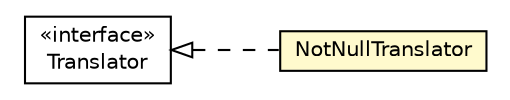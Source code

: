 #!/usr/local/bin/dot
#
# Class diagram 
# Generated by UMLGraph version R5_6-24-gf6e263 (http://www.umlgraph.org/)
#

digraph G {
	edge [fontname="Helvetica",fontsize=10,labelfontname="Helvetica",labelfontsize=10];
	node [fontname="Helvetica",fontsize=10,shape=plaintext];
	nodesep=0.25;
	ranksep=0.5;
	rankdir=LR;
	// com.gwtplatform.carstore.client.util.exceptiontranslators.Translator
	c272537 [label=<<table title="com.gwtplatform.carstore.client.util.exceptiontranslators.Translator" border="0" cellborder="1" cellspacing="0" cellpadding="2" port="p" href="./Translator.html">
		<tr><td><table border="0" cellspacing="0" cellpadding="1">
<tr><td align="center" balign="center"> &#171;interface&#187; </td></tr>
<tr><td align="center" balign="center"> Translator </td></tr>
		</table></td></tr>
		</table>>, URL="./Translator.html", fontname="Helvetica", fontcolor="black", fontsize=10.0];
	// com.gwtplatform.carstore.client.util.exceptiontranslators.NotNullTranslator
	c272538 [label=<<table title="com.gwtplatform.carstore.client.util.exceptiontranslators.NotNullTranslator" border="0" cellborder="1" cellspacing="0" cellpadding="2" port="p" bgcolor="lemonChiffon" href="./NotNullTranslator.html">
		<tr><td><table border="0" cellspacing="0" cellpadding="1">
<tr><td align="center" balign="center"> NotNullTranslator </td></tr>
		</table></td></tr>
		</table>>, URL="./NotNullTranslator.html", fontname="Helvetica", fontcolor="black", fontsize=10.0];
	//com.gwtplatform.carstore.client.util.exceptiontranslators.NotNullTranslator implements com.gwtplatform.carstore.client.util.exceptiontranslators.Translator
	c272537:p -> c272538:p [dir=back,arrowtail=empty,style=dashed];
}

